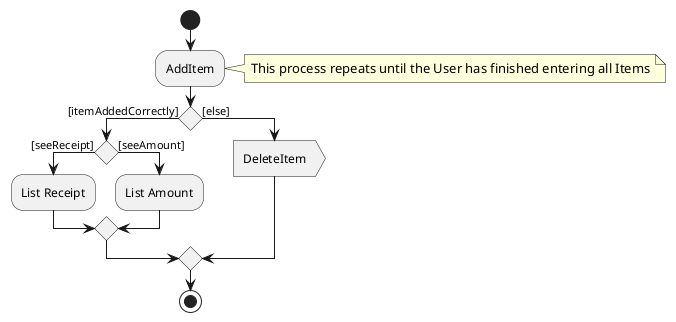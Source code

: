 @startuml
start
:AddItem;
note right: This process repeats until the User has finished entering all Items

if () then ([itemAddedCorrectly])

  if () then ([seeReceipt])
    :List Receipt;
  else ([seeAmount])
    :List Amount;
  endif
else ([else])
  :DeleteItem>
endif
stop


@enduml
